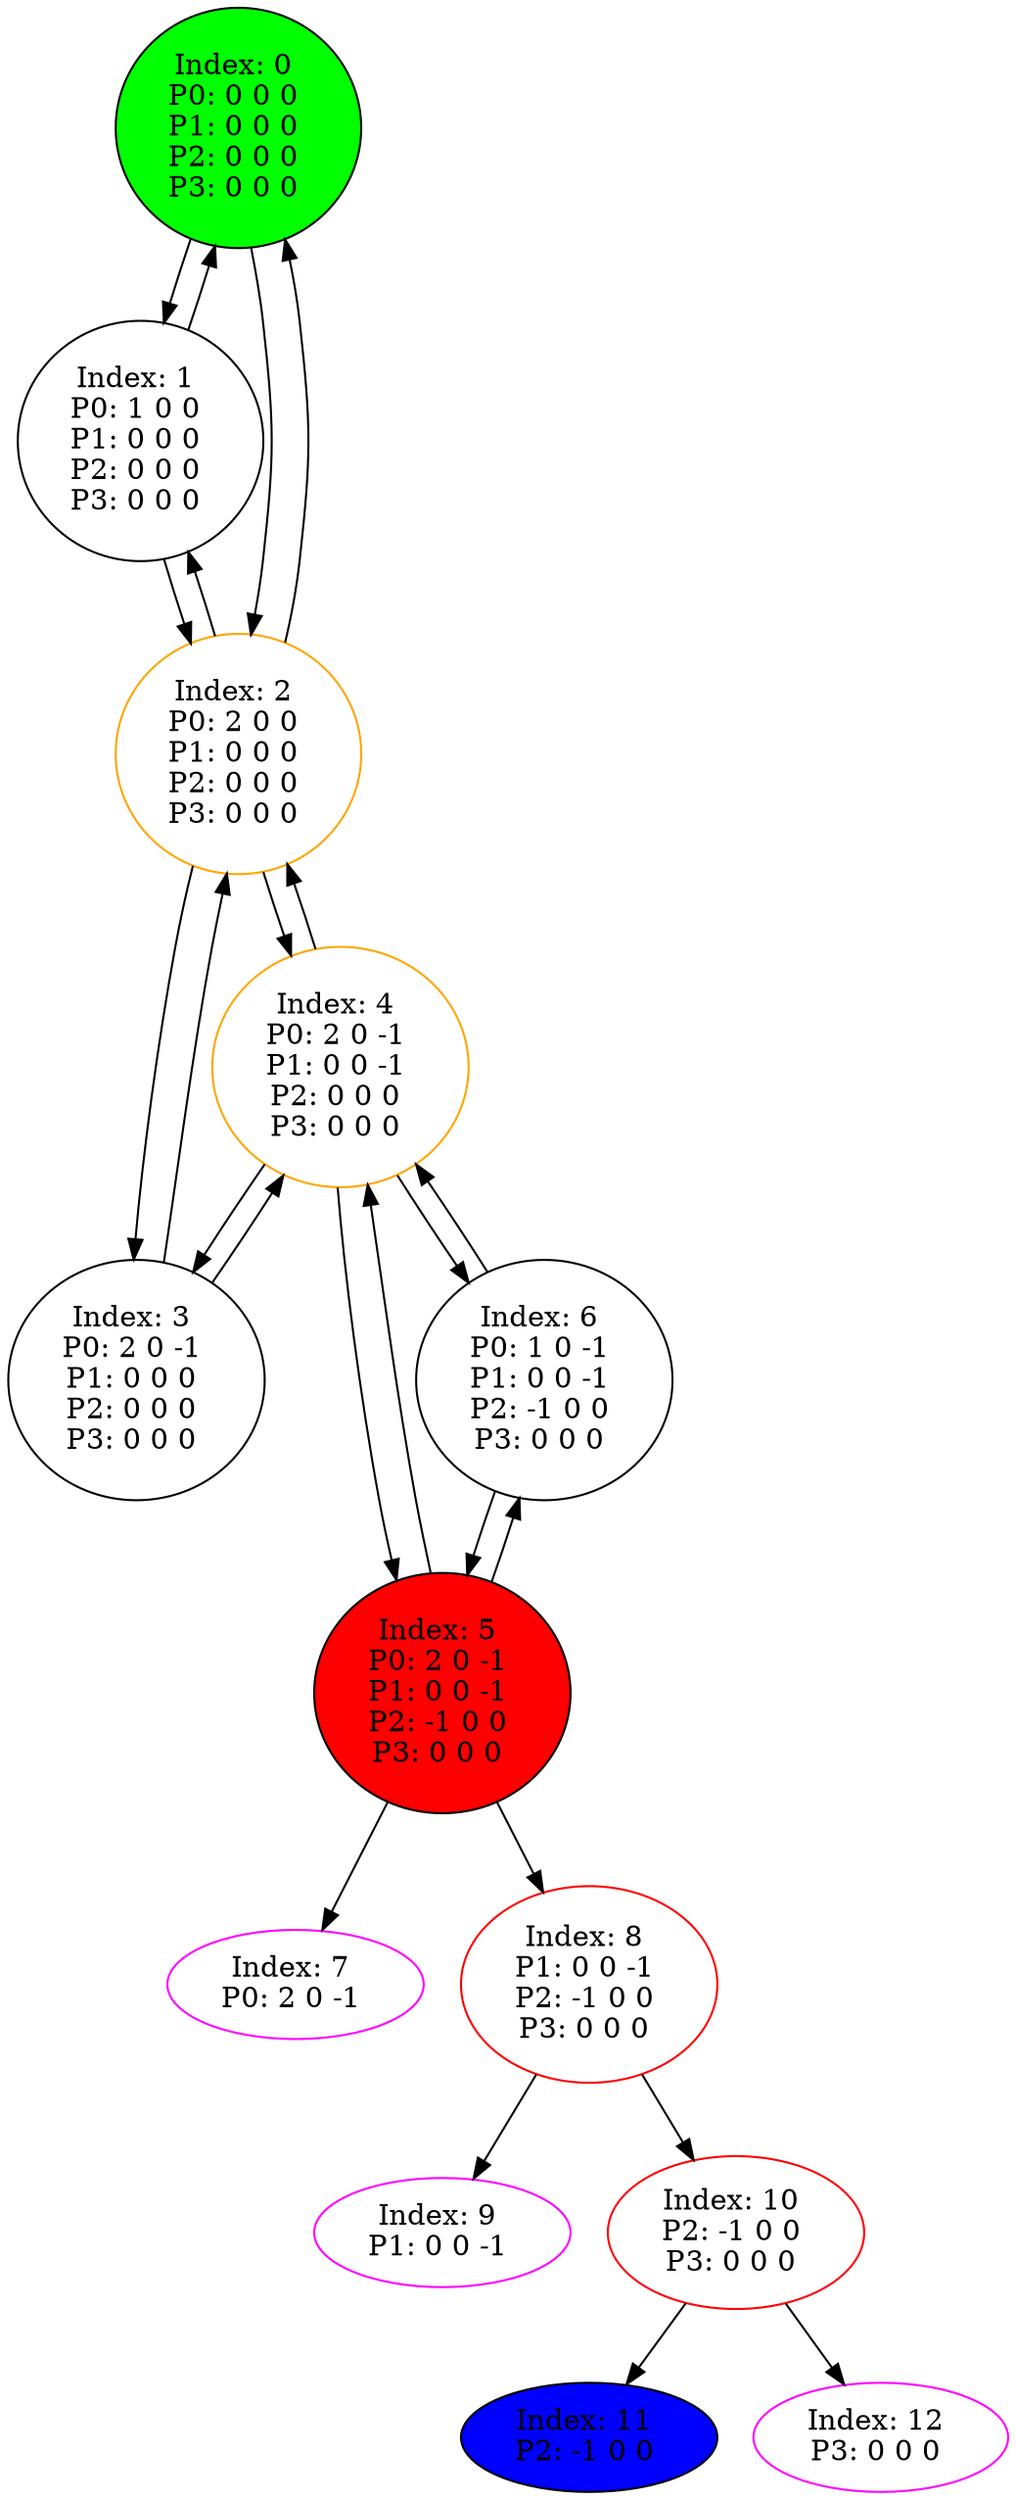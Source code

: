 digraph G {
color = "black"
0[label = "Index: 0 
P0: 0 0 0 
P1: 0 0 0 
P2: 0 0 0 
P3: 0 0 0 
", style="filled", fillcolor = "green"]
1[label = "Index: 1 
P0: 1 0 0 
P1: 0 0 0 
P2: 0 0 0 
P3: 0 0 0 
"]
2[label = "Index: 2 
P0: 2 0 0 
P1: 0 0 0 
P2: 0 0 0 
P3: 0 0 0 
", color = "orange"]
3[label = "Index: 3 
P0: 2 0 -1 
P1: 0 0 0 
P2: 0 0 0 
P3: 0 0 0 
"]
4[label = "Index: 4 
P0: 2 0 -1 
P1: 0 0 -1 
P2: 0 0 0 
P3: 0 0 0 
", color = "orange"]
5[label = "Index: 5 
P0: 2 0 -1 
P1: 0 0 -1 
P2: -1 0 0 
P3: 0 0 0 
", style="filled", fillcolor = "red"]
6[label = "Index: 6 
P0: 1 0 -1 
P1: 0 0 -1 
P2: -1 0 0 
P3: 0 0 0 
"]
7[label = "Index: 7 
P0: 2 0 -1 
", color = "fuchsia"]
8[label = "Index: 8 
P1: 0 0 -1 
P2: -1 0 0 
P3: 0 0 0 
", color = "red"]
9[label = "Index: 9 
P1: 0 0 -1 
", color = "fuchsia"]
10[label = "Index: 10 
P2: -1 0 0 
P3: 0 0 0 
", color = "red"]
11[label = "Index: 11 
P2: -1 0 0 
", style="filled", fillcolor = "blue"]
12[label = "Index: 12 
P3: 0 0 0 
", color = "fuchsia"]
0 -> 1
0 -> 2

1 -> 0
1 -> 2

2 -> 0
2 -> 1
2 -> 3
2 -> 4

3 -> 2
3 -> 4

4 -> 2
4 -> 3
4 -> 5
4 -> 6

5 -> 4
5 -> 6
5 -> 8
5 -> 7

6 -> 4
6 -> 5

8 -> 10
8 -> 9

10 -> 12
10 -> 11

}
